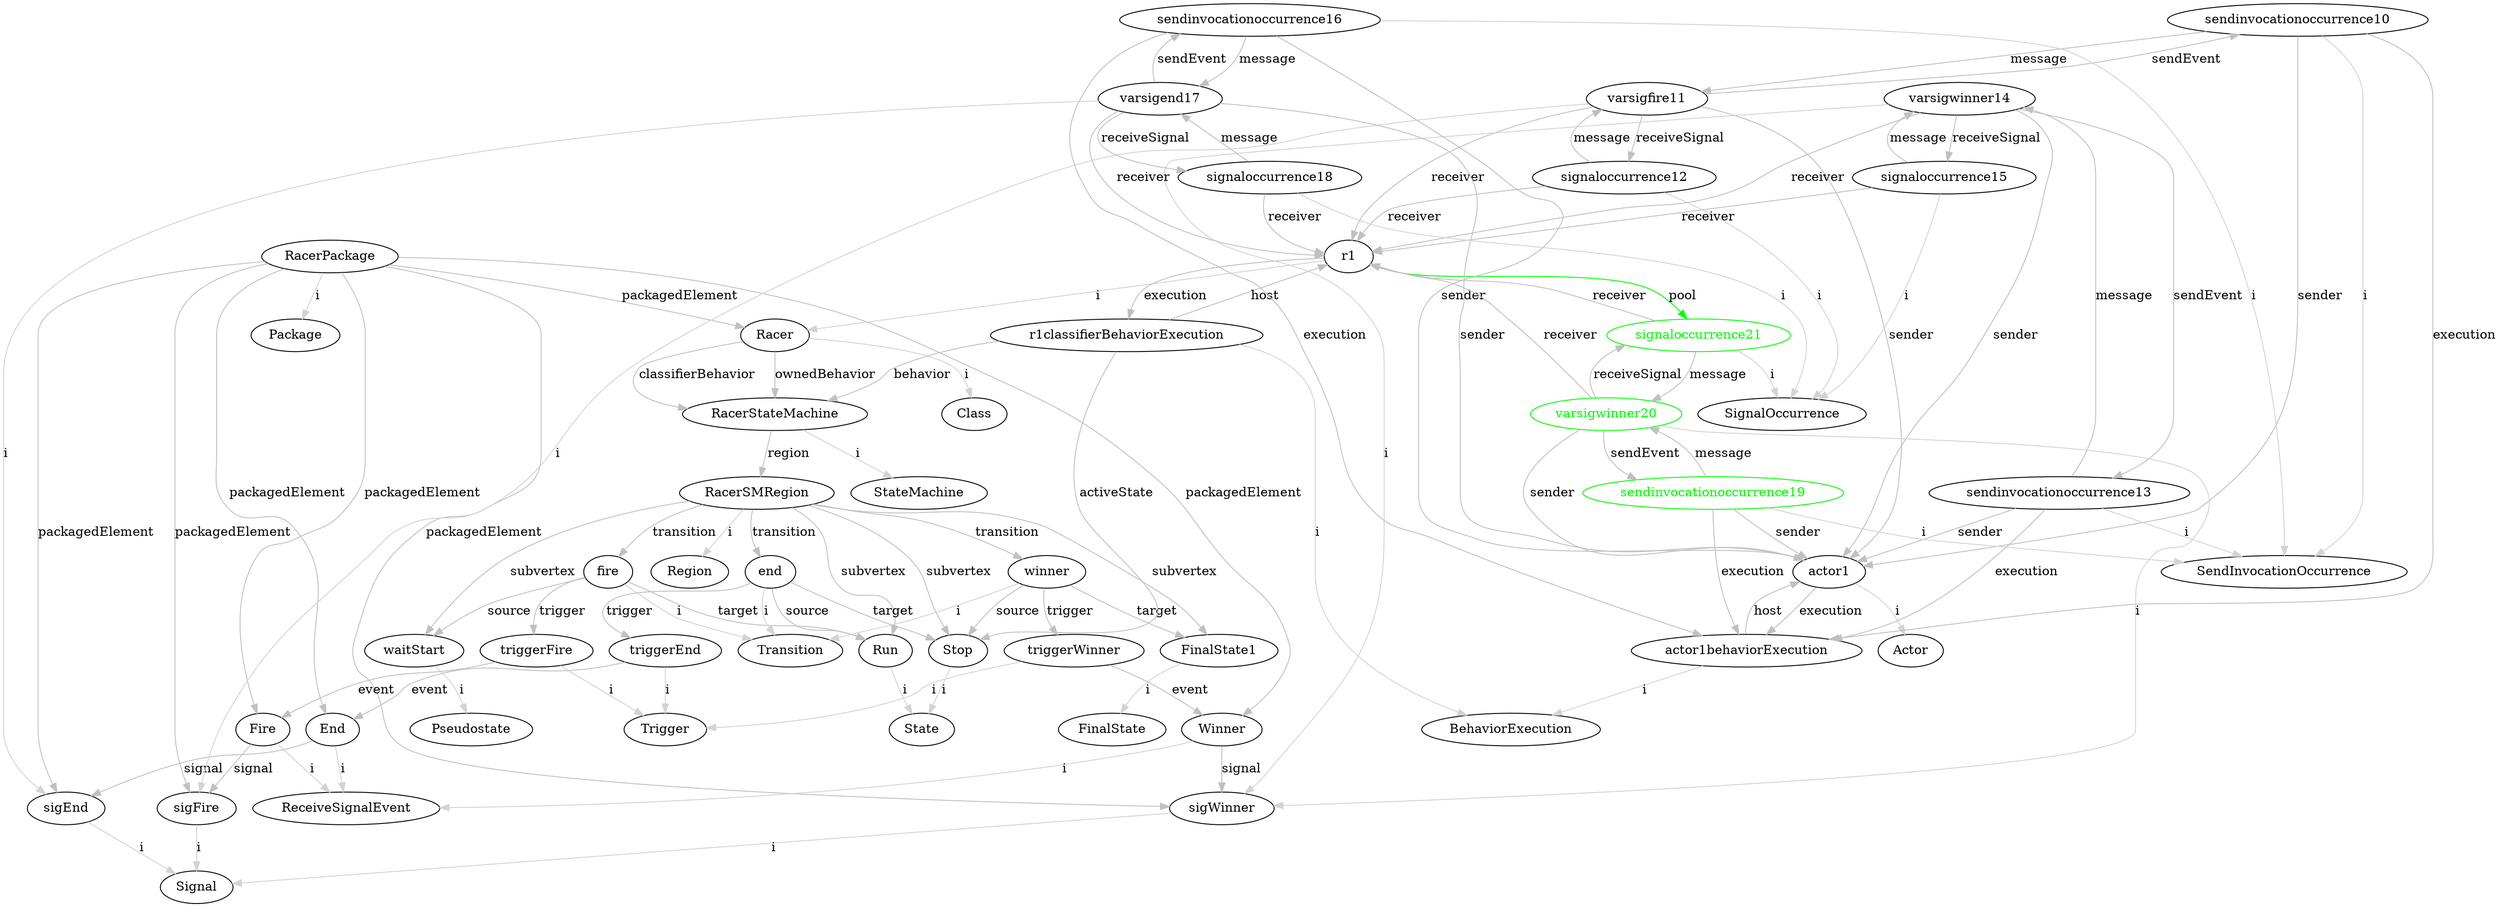 digraph umlMetamodel {
	"RacerPackage" -> "Package" [label="i", color="lightgrey"]
	"RacerPackage" -> "Racer" [label="packagedElement", color="grey"]
	"Racer" -> "Class" [label="i", color="lightgrey"]
	"Racer" -> "RacerStateMachine" [label="classifierBehavior", color="grey"]
	"Racer" -> "RacerStateMachine" [label="ownedBehavior", color="grey"]
	"RacerStateMachine" -> "StateMachine" [label="i", color="lightgrey"]
	"RacerStateMachine" -> "RacerSMRegion" [label="region", color="grey"]
	"RacerSMRegion" -> "Region" [label="i", color="lightgrey"]
	"RacerSMRegion" -> "waitStart" [label="subvertex", color="grey"]
	"waitStart" -> "Pseudostate" [label="i", color="lightgrey"]
	"RacerSMRegion" -> "Run" [label="subvertex", color="grey"]
	"Run" -> "State" [label="i", color="lightgrey"]
	"RacerSMRegion" -> "Stop" [label="subvertex", color="grey"]
	"Stop" -> "State" [label="i", color="lightgrey"]
	"RacerSMRegion" -> "FinalState1" [label="subvertex", color="grey"]
	"FinalState1" -> "FinalState" [label="i", color="lightgrey"]
	"RacerSMRegion" -> "fire" [label="transition", color="grey"]
	"fire" -> "Transition" [label="i", color="lightgrey"]
	"fire" -> "waitStart" [label="source", color="grey"]
	"fire" -> "Run" [label="target", color="grey"]
	"fire" -> "triggerFire" [label="trigger", color="grey"]
	"triggerFire" -> "Trigger" [label="i", color="lightgrey"]
	"triggerFire" -> "Fire" [label="event", color="grey"]
	"RacerSMRegion" -> "end" [label="transition", color="grey"]
	"end" -> "Transition" [label="i", color="lightgrey"]
	"end" -> "Run" [label="source", color="grey"]
	"end" -> "Stop" [label="target", color="grey"]
	"triggerEnd" -> "Trigger" [label="i", color="lightgrey"]
	"RacerSMRegion" -> "winner" [label="transition", color="grey"]
	"winner" -> "Transition" [label="i", color="lightgrey"]
	"winner" -> "Stop" [label="source", color="grey"]
	"winner" -> "FinalState1" [label="target", color="grey"]
	"winner" -> "triggerWinner" [label="trigger", color="grey"]
	"triggerWinner" -> "Trigger" [label="i", color="lightgrey"]
	"triggerWinner" -> "Winner" [label="event", color="grey"]
	"RacerPackage" -> "sigFire" [label="packagedElement", color="grey"]
	"sigFire" -> "Signal" [label="i", color="lightgrey"]
	"RacerPackage" -> "Fire" [label="packagedElement", color="grey"]
	"Fire" -> "ReceiveSignalEvent" [label="i", color="lightgrey"]
	"Fire" -> "sigFire" [label="signal", color="grey"]
	"RacerPackage" -> "sigEnd" [label="packagedElement", color="grey"]
	"sigEnd" -> "Signal" [label="i", color="lightgrey"]
	"RacerPackage" -> "End" [label="packagedElement", color="grey"]
	"End" -> "ReceiveSignalEvent" [label="i", color="lightgrey"]
	"End" -> "sigEnd" [label="signal", color="grey"]
	"RacerPackage" -> "sigWinner" [label="packagedElement", color="grey"]
	"sigWinner" -> "Signal" [label="i", color="lightgrey"]
	"RacerPackage" -> "Winner" [label="packagedElement", color="grey"]
	"Winner" -> "ReceiveSignalEvent" [label="i", color="lightgrey"]
	"Winner" -> "sigWinner" [label="signal", color="grey"]
	"r1" -> "Racer" [label="i", color="lightgrey"]
	"r1classifierBehaviorExecution" -> "BehaviorExecution" [label="i", color="lightgrey"]
	"r1" -> "r1classifierBehaviorExecution" [label="execution", color="grey"]
	"r1classifierBehaviorExecution" -> "r1" [label="host", color="grey"]
	"r1classifierBehaviorExecution" -> "RacerStateMachine" [label="behavior", color="grey"]
	"actor1" -> "Actor" [label="i", color="lightgrey"]
	"actor1behaviorExecution" -> "BehaviorExecution" [label="i", color="lightgrey"]
	"actor1" -> "actor1behaviorExecution" [label="execution", color="grey"]
	"actor1behaviorExecution" -> "actor1" [label="host", color="grey"]
	"sendinvocationoccurrence10" -> "SendInvocationOccurrence" [label="i", color="lightgrey"]
	"sendinvocationoccurrence10" -> "varsigfire11" [label="message", color="grey"]
	"varsigfire11" -> "sendinvocationoccurrence10" [label="sendEvent", color="grey"]
	"varsigfire11" -> "signaloccurrence12" [label="receiveSignal", color="grey"]
	"signaloccurrence12" -> "varsigfire11" [label="message", color="grey"]
	"signaloccurrence12" -> "SignalOccurrence" [label="i", color="lightgrey"]
	"varsigfire11" -> "sigFire" [label="i", color="lightgrey"]
	"signaloccurrence12" -> "r1" [label="receiver", color="grey"]
	"varsigfire11" -> "actor1" [label="sender", color="grey"]
	"sendinvocationoccurrence10" -> "actor1" [label="sender", color="grey"]
	"varsigfire11" -> "r1" [label="receiver", color="grey"]
	"sendinvocationoccurrence10" -> "actor1behaviorExecution" [label="execution", color="grey"]
	"sendinvocationoccurrence13" -> "SendInvocationOccurrence" [label="i", color="lightgrey"]
	"sendinvocationoccurrence13" -> "varsigwinner14" [label="message", color="grey"]
	"varsigwinner14" -> "sendinvocationoccurrence13" [label="sendEvent", color="grey"]
	"varsigwinner14" -> "signaloccurrence15" [label="receiveSignal", color="grey"]
	"signaloccurrence15" -> "varsigwinner14" [label="message", color="grey"]
	"signaloccurrence15" -> "SignalOccurrence" [label="i", color="lightgrey"]
	"varsigwinner14" -> "sigWinner" [label="i", color="lightgrey"]
	"signaloccurrence15" -> "r1" [label="receiver", color="grey"]
	"varsigwinner14" -> "actor1" [label="sender", color="grey"]
	"sendinvocationoccurrence13" -> "actor1" [label="sender", color="grey"]
	"varsigwinner14" -> "r1" [label="receiver", color="grey"]
	"sendinvocationoccurrence13" -> "actor1behaviorExecution" [label="execution", color="grey"]
	"sendinvocationoccurrence16" -> "SendInvocationOccurrence" [label="i", color="lightgrey"]
	"sendinvocationoccurrence16" -> "varsigend17" [label="message", color="grey"]
	"varsigend17" -> "sendinvocationoccurrence16" [label="sendEvent", color="grey"]
	"varsigend17" -> "signaloccurrence18" [label="receiveSignal", color="grey"]
	"signaloccurrence18" -> "varsigend17" [label="message", color="grey"]
	"signaloccurrence18" -> "SignalOccurrence" [label="i", color="lightgrey"]
	"varsigend17" -> "sigEnd" [label="i", color="lightgrey"]
	"signaloccurrence18" -> "r1" [label="receiver", color="grey"]
	"varsigend17" -> "actor1" [label="sender", color="grey"]
	"sendinvocationoccurrence16" -> "actor1" [label="sender", color="grey"]
	"varsigend17" -> "r1" [label="receiver", color="grey"]
	"sendinvocationoccurrence16" -> "actor1behaviorExecution" [label="execution", color="grey"]
	"triggerEnd" -> "End" [label="event", color="grey"]
	"end" -> "triggerEnd" [label="trigger", color="grey"]
	"r1classifierBehaviorExecution" -> "Stop" [label="activeState", color="grey"]
	"sendinvocationoccurrence19" -> "SendInvocationOccurrence" [label="i", color="lightgrey"]
	"sendinvocationoccurrence19" [color="green", fontcolor="green"]
	"sendinvocationoccurrence19" -> "varsigwinner20" [label="message", color="grey"]
	"sendinvocationoccurrence19" [color="green", fontcolor="green"]
	"varsigwinner20" [color="green", fontcolor="green"]
	"varsigwinner20" -> "sendinvocationoccurrence19" [label="sendEvent", color="grey"]
	"varsigwinner20" [color="green", fontcolor="green"]
	"sendinvocationoccurrence19" [color="green", fontcolor="green"]
	"varsigwinner20" -> "signaloccurrence21" [label="receiveSignal", color="grey"]
	"varsigwinner20" [color="green", fontcolor="green"]
	"signaloccurrence21" [color="green", fontcolor="green"]
	"signaloccurrence21" -> "varsigwinner20" [label="message", color="grey"]
	"signaloccurrence21" [color="green", fontcolor="green"]
	"varsigwinner20" [color="green", fontcolor="green"]
	"signaloccurrence21" -> "SignalOccurrence" [label="i", color="lightgrey"]
	"signaloccurrence21" [color="green", fontcolor="green"]
	"varsigwinner20" -> "sigWinner" [label="i", color="lightgrey"]
	"varsigwinner20" [color="green", fontcolor="green"]
	"signaloccurrence21" -> "r1" [label="receiver", color="grey"]
	"signaloccurrence21" [color="green", fontcolor="green"]
	"r1" -> "signaloccurrence21" [label="pool", color="green"]
	"signaloccurrence21" [color="green", fontcolor="green"]
	"varsigwinner20" -> "actor1" [label="sender", color="grey"]
	"varsigwinner20" [color="green", fontcolor="green"]
	"sendinvocationoccurrence19" -> "actor1" [label="sender", color="grey"]
	"sendinvocationoccurrence19" [color="green", fontcolor="green"]
	"varsigwinner20" -> "r1" [label="receiver", color="grey"]
	"varsigwinner20" [color="green", fontcolor="green"]
	"sendinvocationoccurrence19" -> "actor1behaviorExecution" [label="execution", color="grey"]
	"sendinvocationoccurrence19" [color="green", fontcolor="green"]
}
